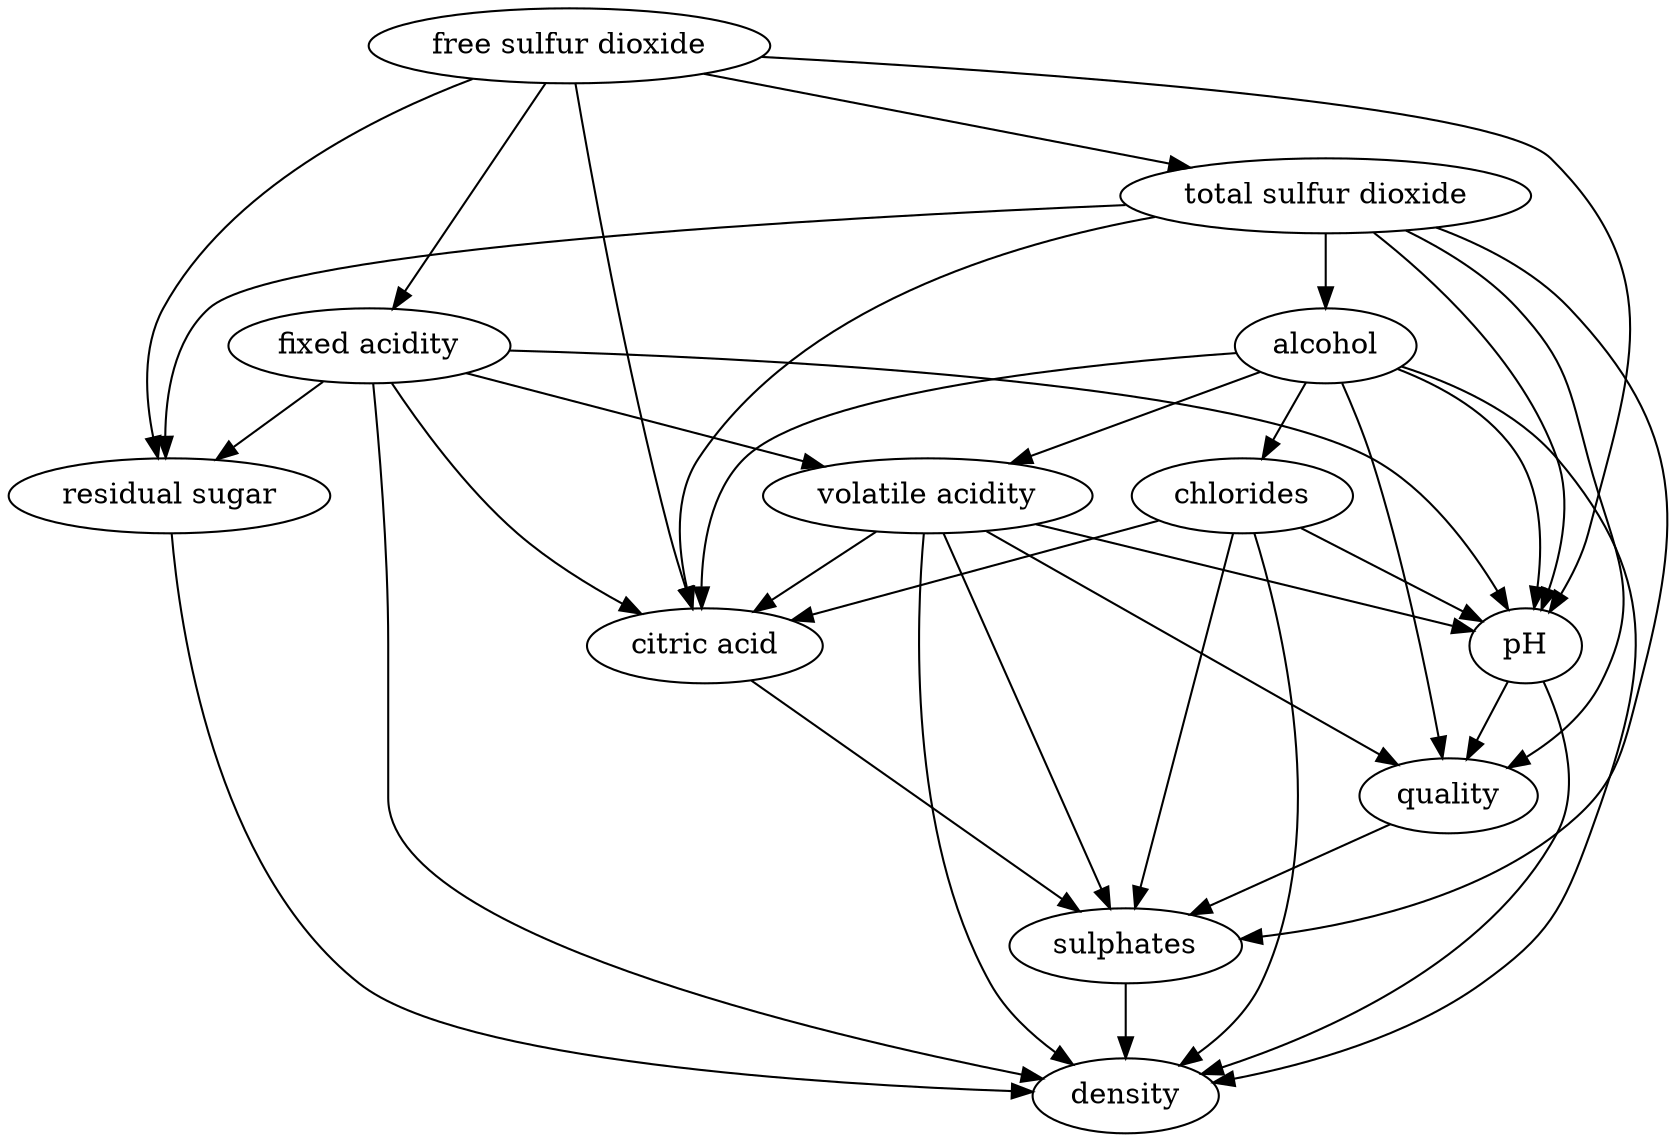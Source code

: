 strict digraph {
	0 [label="fixed acidity"]
	1 [label="volatile acidity"]
	2 [label="citric acid"]
	3 [label="residual sugar"]
	4 [label="chlorides"]
	5 [label="free sulfur dioxide"]
	6 [label="total sulfur dioxide"]
	7 [label="density"]
	8 [label="pH"]
	9 [label="sulphates"]
	10 [label="alcohol"]
	11 [label="quality"]
	0 -> 1
	0 -> 2
	0 -> 3
	0 -> 7
	0 -> 8
	1 -> 2
	1 -> 7
	1 -> 8
	1 -> 9
	1 -> 11
	2 -> 9
	3 -> 7
	4 -> 2
	4 -> 7
	4 -> 8
	4 -> 9
	5 -> 0
	5 -> 2
	5 -> 3
	5 -> 6
	5 -> 8
	6 -> 2
	6 -> 3
	6 -> 8
	6 -> 9
	6 -> 10
	6 -> 11
	8 -> 7
	8 -> 11
	9 -> 7
	10 -> 1
	10 -> 2
	10 -> 4
	10 -> 7
	10 -> 8
	10 -> 11
	11 -> 9
}